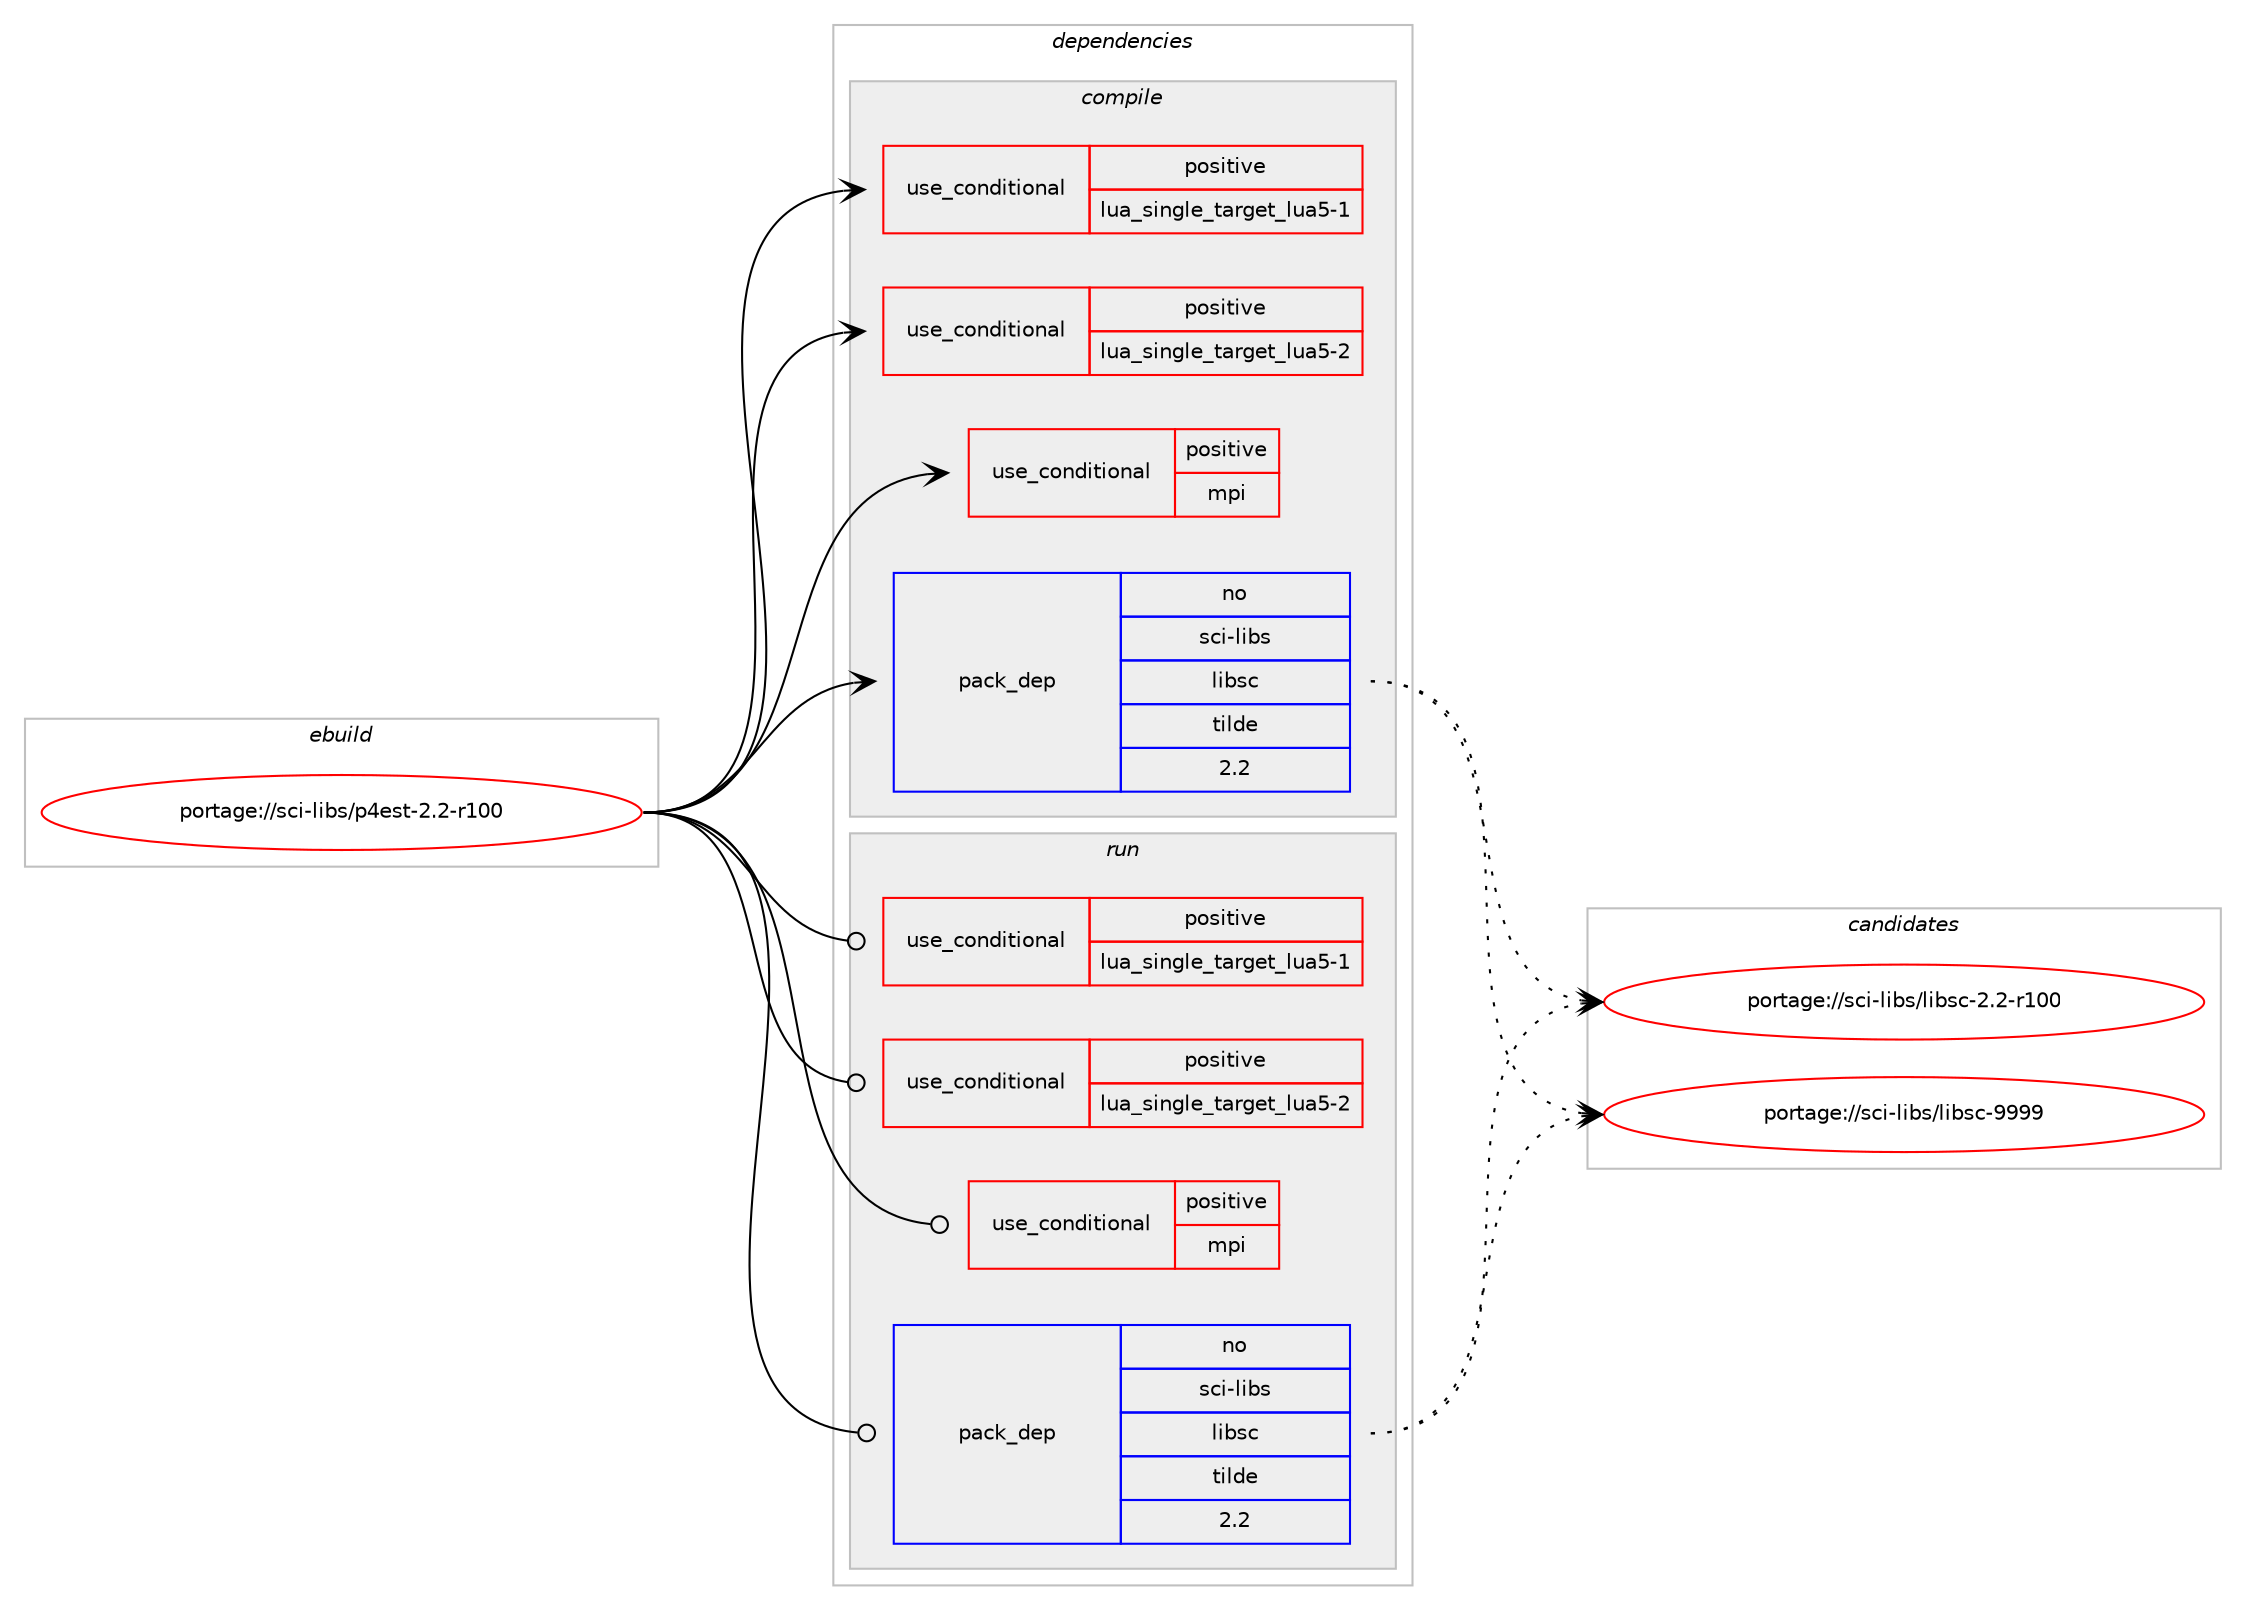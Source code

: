 digraph prolog {

# *************
# Graph options
# *************

newrank=true;
concentrate=true;
compound=true;
graph [rankdir=LR,fontname=Helvetica,fontsize=10,ranksep=1.5];#, ranksep=2.5, nodesep=0.2];
edge  [arrowhead=vee];
node  [fontname=Helvetica,fontsize=10];

# **********
# The ebuild
# **********

subgraph cluster_leftcol {
color=gray;
rank=same;
label=<<i>ebuild</i>>;
id [label="portage://sci-libs/p4est-2.2-r100", color=red, width=4, href="../sci-libs/p4est-2.2-r100.svg"];
}

# ****************
# The dependencies
# ****************

subgraph cluster_midcol {
color=gray;
label=<<i>dependencies</i>>;
subgraph cluster_compile {
fillcolor="#eeeeee";
style=filled;
label=<<i>compile</i>>;
subgraph cond545 {
dependency885 [label=<<TABLE BORDER="0" CELLBORDER="1" CELLSPACING="0" CELLPADDING="4"><TR><TD ROWSPAN="3" CELLPADDING="10">use_conditional</TD></TR><TR><TD>positive</TD></TR><TR><TD>lua_single_target_lua5-1</TD></TR></TABLE>>, shape=none, color=red];
# *** BEGIN UNKNOWN DEPENDENCY TYPE (TODO) ***
# dependency885 -> package_dependency(portage://sci-libs/p4est-2.2-r100,install,no,dev-lang,lua,none,[,,],[slot(5.1)],[])
# *** END UNKNOWN DEPENDENCY TYPE (TODO) ***

}
id:e -> dependency885:w [weight=20,style="solid",arrowhead="vee"];
subgraph cond546 {
dependency886 [label=<<TABLE BORDER="0" CELLBORDER="1" CELLSPACING="0" CELLPADDING="4"><TR><TD ROWSPAN="3" CELLPADDING="10">use_conditional</TD></TR><TR><TD>positive</TD></TR><TR><TD>lua_single_target_lua5-2</TD></TR></TABLE>>, shape=none, color=red];
# *** BEGIN UNKNOWN DEPENDENCY TYPE (TODO) ***
# dependency886 -> package_dependency(portage://sci-libs/p4est-2.2-r100,install,no,dev-lang,lua,none,[,,],[slot(5.2)],[])
# *** END UNKNOWN DEPENDENCY TYPE (TODO) ***

}
id:e -> dependency886:w [weight=20,style="solid",arrowhead="vee"];
subgraph cond547 {
dependency887 [label=<<TABLE BORDER="0" CELLBORDER="1" CELLSPACING="0" CELLPADDING="4"><TR><TD ROWSPAN="3" CELLPADDING="10">use_conditional</TD></TR><TR><TD>positive</TD></TR><TR><TD>mpi</TD></TR></TABLE>>, shape=none, color=red];
# *** BEGIN UNKNOWN DEPENDENCY TYPE (TODO) ***
# dependency887 -> package_dependency(portage://sci-libs/p4est-2.2-r100,install,no,virtual,mpi,none,[,,],[],[use(equal(romio),none)])
# *** END UNKNOWN DEPENDENCY TYPE (TODO) ***

}
id:e -> dependency887:w [weight=20,style="solid",arrowhead="vee"];
subgraph pack325 {
dependency888 [label=<<TABLE BORDER="0" CELLBORDER="1" CELLSPACING="0" CELLPADDING="4" WIDTH="220"><TR><TD ROWSPAN="6" CELLPADDING="30">pack_dep</TD></TR><TR><TD WIDTH="110">no</TD></TR><TR><TD>sci-libs</TD></TR><TR><TD>libsc</TD></TR><TR><TD>tilde</TD></TR><TR><TD>2.2</TD></TR></TABLE>>, shape=none, color=blue];
}
id:e -> dependency888:w [weight=20,style="solid",arrowhead="vee"];
# *** BEGIN UNKNOWN DEPENDENCY TYPE (TODO) ***
# id -> package_dependency(portage://sci-libs/p4est-2.2-r100,install,no,sys-apps,util-linux,none,[,,],[],[])
# *** END UNKNOWN DEPENDENCY TYPE (TODO) ***

# *** BEGIN UNKNOWN DEPENDENCY TYPE (TODO) ***
# id -> package_dependency(portage://sci-libs/p4est-2.2-r100,install,no,sys-devel,automake,none,[,,],[slot(1.11)],[])
# *** END UNKNOWN DEPENDENCY TYPE (TODO) ***

# *** BEGIN UNKNOWN DEPENDENCY TYPE (TODO) ***
# id -> package_dependency(portage://sci-libs/p4est-2.2-r100,install,no,virtual,blas,none,[,,],[],[])
# *** END UNKNOWN DEPENDENCY TYPE (TODO) ***

# *** BEGIN UNKNOWN DEPENDENCY TYPE (TODO) ***
# id -> package_dependency(portage://sci-libs/p4est-2.2-r100,install,no,virtual,lapack,none,[,,],[],[])
# *** END UNKNOWN DEPENDENCY TYPE (TODO) ***

# *** BEGIN UNKNOWN DEPENDENCY TYPE (TODO) ***
# id -> package_dependency(portage://sci-libs/p4est-2.2-r100,install,no,virtual,pkgconfig,none,[,,],[],[])
# *** END UNKNOWN DEPENDENCY TYPE (TODO) ***

}
subgraph cluster_compileandrun {
fillcolor="#eeeeee";
style=filled;
label=<<i>compile and run</i>>;
}
subgraph cluster_run {
fillcolor="#eeeeee";
style=filled;
label=<<i>run</i>>;
subgraph cond548 {
dependency889 [label=<<TABLE BORDER="0" CELLBORDER="1" CELLSPACING="0" CELLPADDING="4"><TR><TD ROWSPAN="3" CELLPADDING="10">use_conditional</TD></TR><TR><TD>positive</TD></TR><TR><TD>lua_single_target_lua5-1</TD></TR></TABLE>>, shape=none, color=red];
# *** BEGIN UNKNOWN DEPENDENCY TYPE (TODO) ***
# dependency889 -> package_dependency(portage://sci-libs/p4est-2.2-r100,run,no,dev-lang,lua,none,[,,],[slot(5.1)],[])
# *** END UNKNOWN DEPENDENCY TYPE (TODO) ***

}
id:e -> dependency889:w [weight=20,style="solid",arrowhead="odot"];
subgraph cond549 {
dependency890 [label=<<TABLE BORDER="0" CELLBORDER="1" CELLSPACING="0" CELLPADDING="4"><TR><TD ROWSPAN="3" CELLPADDING="10">use_conditional</TD></TR><TR><TD>positive</TD></TR><TR><TD>lua_single_target_lua5-2</TD></TR></TABLE>>, shape=none, color=red];
# *** BEGIN UNKNOWN DEPENDENCY TYPE (TODO) ***
# dependency890 -> package_dependency(portage://sci-libs/p4est-2.2-r100,run,no,dev-lang,lua,none,[,,],[slot(5.2)],[])
# *** END UNKNOWN DEPENDENCY TYPE (TODO) ***

}
id:e -> dependency890:w [weight=20,style="solid",arrowhead="odot"];
subgraph cond550 {
dependency891 [label=<<TABLE BORDER="0" CELLBORDER="1" CELLSPACING="0" CELLPADDING="4"><TR><TD ROWSPAN="3" CELLPADDING="10">use_conditional</TD></TR><TR><TD>positive</TD></TR><TR><TD>mpi</TD></TR></TABLE>>, shape=none, color=red];
# *** BEGIN UNKNOWN DEPENDENCY TYPE (TODO) ***
# dependency891 -> package_dependency(portage://sci-libs/p4est-2.2-r100,run,no,virtual,mpi,none,[,,],[],[use(equal(romio),none)])
# *** END UNKNOWN DEPENDENCY TYPE (TODO) ***

}
id:e -> dependency891:w [weight=20,style="solid",arrowhead="odot"];
subgraph pack326 {
dependency892 [label=<<TABLE BORDER="0" CELLBORDER="1" CELLSPACING="0" CELLPADDING="4" WIDTH="220"><TR><TD ROWSPAN="6" CELLPADDING="30">pack_dep</TD></TR><TR><TD WIDTH="110">no</TD></TR><TR><TD>sci-libs</TD></TR><TR><TD>libsc</TD></TR><TR><TD>tilde</TD></TR><TR><TD>2.2</TD></TR></TABLE>>, shape=none, color=blue];
}
id:e -> dependency892:w [weight=20,style="solid",arrowhead="odot"];
# *** BEGIN UNKNOWN DEPENDENCY TYPE (TODO) ***
# id -> package_dependency(portage://sci-libs/p4est-2.2-r100,run,no,sys-apps,util-linux,none,[,,],[],[])
# *** END UNKNOWN DEPENDENCY TYPE (TODO) ***

# *** BEGIN UNKNOWN DEPENDENCY TYPE (TODO) ***
# id -> package_dependency(portage://sci-libs/p4est-2.2-r100,run,no,virtual,blas,none,[,,],[],[])
# *** END UNKNOWN DEPENDENCY TYPE (TODO) ***

# *** BEGIN UNKNOWN DEPENDENCY TYPE (TODO) ***
# id -> package_dependency(portage://sci-libs/p4est-2.2-r100,run,no,virtual,lapack,none,[,,],[],[])
# *** END UNKNOWN DEPENDENCY TYPE (TODO) ***

}
}

# **************
# The candidates
# **************

subgraph cluster_choices {
rank=same;
color=gray;
label=<<i>candidates</i>>;

subgraph choice325 {
color=black;
nodesep=1;
choice1159910545108105981154710810598115994550465045114494848 [label="portage://sci-libs/libsc-2.2-r100", color=red, width=4,href="../sci-libs/libsc-2.2-r100.svg"];
choice1159910545108105981154710810598115994557575757 [label="portage://sci-libs/libsc-9999", color=red, width=4,href="../sci-libs/libsc-9999.svg"];
dependency888:e -> choice1159910545108105981154710810598115994550465045114494848:w [style=dotted,weight="100"];
dependency888:e -> choice1159910545108105981154710810598115994557575757:w [style=dotted,weight="100"];
}
subgraph choice326 {
color=black;
nodesep=1;
choice1159910545108105981154710810598115994550465045114494848 [label="portage://sci-libs/libsc-2.2-r100", color=red, width=4,href="../sci-libs/libsc-2.2-r100.svg"];
choice1159910545108105981154710810598115994557575757 [label="portage://sci-libs/libsc-9999", color=red, width=4,href="../sci-libs/libsc-9999.svg"];
dependency892:e -> choice1159910545108105981154710810598115994550465045114494848:w [style=dotted,weight="100"];
dependency892:e -> choice1159910545108105981154710810598115994557575757:w [style=dotted,weight="100"];
}
}

}
